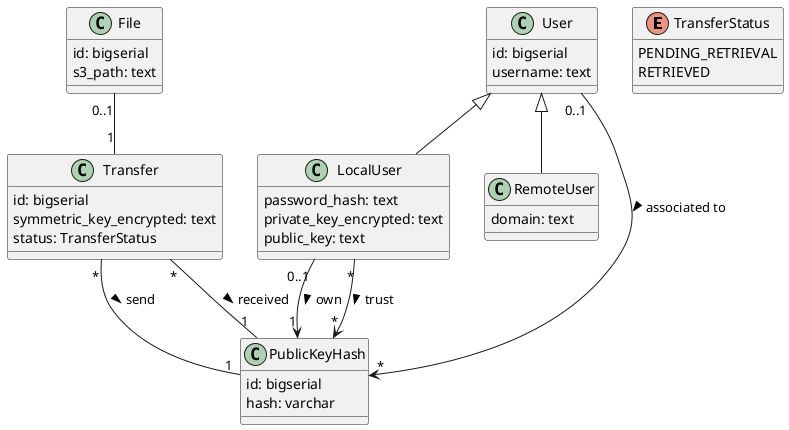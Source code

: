 @startuml

enum TransferStatus {
    PENDING_RETRIEVAL
    RETRIEVED
}

class User {
    id: bigserial
    username: text
}

class LocalUser {
    password_hash: text
    private_key_encrypted: text
    public_key: text
}

class RemoteUser {
    domain: text
}

class PublicKeyHash {
    id: bigserial
    hash: varchar
}

class Transfer {
    id: bigserial
    symmetric_key_encrypted: text
    status: TransferStatus
}

class File {
    id: bigserial
    s3_path: text
}

LocalUser -up-|> User
RemoteUser -up-|> User

LocalUser "0..1" --> "1" PublicKeyHash: own >

User "0..1" --> "*" PublicKeyHash: associated to >

LocalUser "*" --> "*" PublicKeyHash: trust >

Transfer "*" -- "1" PublicKeyHash: send >

Transfer "*" -- "1" PublicKeyHash: received >

Transfer "1" -up- "0..1" File

@enduml